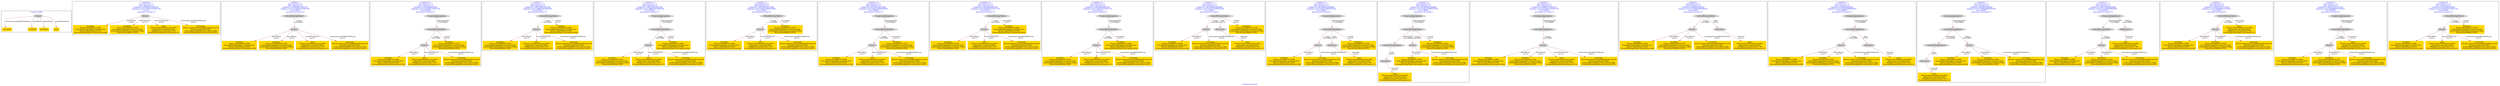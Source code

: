 digraph n0 {
fontcolor="blue"
remincross="true"
label="s03-ima-artists.xml"
subgraph cluster_0 {
label="1-correct model"
n2[style="filled",color="white",fillcolor="lightgray",label="Person1"];
n3[shape="plaintext",style="filled",fillcolor="gold",label="nationality"];
n4[shape="plaintext",style="filled",fillcolor="gold",label="birthDate"];
n5[shape="plaintext",style="filled",fillcolor="gold",label="deathDate"];
n6[shape="plaintext",style="filled",fillcolor="gold",label="name"];
}
subgraph cluster_1 {
label="candidate 0\nlink coherence:1.0\nnode coherence:1.0\nconfidence:0.6599093725663217\nmapping score:0.6783031241887739\ncost:4.0\n-precision:1.0-recall:1.0"
n8[style="filled",color="white",fillcolor="lightgray",label="Person1"];
n9[shape="plaintext",style="filled",fillcolor="gold",label="birthDate\n[Person,dateOfBirth,0.698]\n[CulturalHeritageObject,created,0.221]\n[Person,dateOfDeath,0.053]\n[CulturalHeritageObject,description,0.028]"];
n10[shape="plaintext",style="filled",fillcolor="gold",label="deathDate\n[Person,dateOfDeath,0.679]\n[CulturalHeritageObject,created,0.204]\n[CulturalHeritageObject,provenance,0.062]\n[Person,dateOfBirth,0.055]"];
n11[shape="plaintext",style="filled",fillcolor="gold",label="name\n[Person,nameOfThePerson,0.462]\n[Document,classLink,0.262]\n[WebResource,classLink,0.176]\n[CulturalHeritageObject,provenance,0.1]"];
n12[shape="plaintext",style="filled",fillcolor="gold",label="nationality\n[Person,countryAssociatedWithThePerson,0.8]\n[Concept,prefLabel,0.082]\n[CulturalHeritageObject,description,0.06]\n[CulturalHeritageObject,provenance,0.057]"];
}
subgraph cluster_2 {
label="candidate 1\nlink coherence:1.0\nnode coherence:1.0\nconfidence:0.6599093725663217\nmapping score:0.6783031241887739\ncost:4.99997\n-precision:0.8-recall:1.0"
n14[style="filled",color="white",fillcolor="lightgray",label="CulturalHeritageObject1"];
n15[style="filled",color="white",fillcolor="lightgray",label="Person1"];
n16[shape="plaintext",style="filled",fillcolor="gold",label="birthDate\n[Person,dateOfBirth,0.698]\n[CulturalHeritageObject,created,0.221]\n[Person,dateOfDeath,0.053]\n[CulturalHeritageObject,description,0.028]"];
n17[shape="plaintext",style="filled",fillcolor="gold",label="deathDate\n[Person,dateOfDeath,0.679]\n[CulturalHeritageObject,created,0.204]\n[CulturalHeritageObject,provenance,0.062]\n[Person,dateOfBirth,0.055]"];
n18[shape="plaintext",style="filled",fillcolor="gold",label="name\n[Person,nameOfThePerson,0.462]\n[Document,classLink,0.262]\n[WebResource,classLink,0.176]\n[CulturalHeritageObject,provenance,0.1]"];
n19[shape="plaintext",style="filled",fillcolor="gold",label="nationality\n[Person,countryAssociatedWithThePerson,0.8]\n[Concept,prefLabel,0.082]\n[CulturalHeritageObject,description,0.06]\n[CulturalHeritageObject,provenance,0.057]"];
}
subgraph cluster_3 {
label="candidate 10\nlink coherence:1.0\nnode coherence:1.0\nconfidence:0.54124664299052\nmapping score:0.5970822143301734\ncost:5.99996\n-precision:0.5-recall:0.75"
n21[style="filled",color="white",fillcolor="lightgray",label="CulturalHeritageObject1"];
n22[style="filled",color="white",fillcolor="lightgray",label="Person1"];
n23[style="filled",color="white",fillcolor="lightgray",label="EuropeanaAggregation1"];
n24[shape="plaintext",style="filled",fillcolor="gold",label="deathDate\n[Person,dateOfDeath,0.679]\n[CulturalHeritageObject,created,0.204]\n[CulturalHeritageObject,provenance,0.062]\n[Person,dateOfBirth,0.055]"];
n25[shape="plaintext",style="filled",fillcolor="gold",label="birthDate\n[Person,dateOfBirth,0.698]\n[CulturalHeritageObject,created,0.221]\n[Person,dateOfDeath,0.053]\n[CulturalHeritageObject,description,0.028]"];
n26[shape="plaintext",style="filled",fillcolor="gold",label="name\n[Person,nameOfThePerson,0.462]\n[Document,classLink,0.262]\n[WebResource,classLink,0.176]\n[CulturalHeritageObject,provenance,0.1]"];
n27[shape="plaintext",style="filled",fillcolor="gold",label="nationality\n[Person,countryAssociatedWithThePerson,0.8]\n[Concept,prefLabel,0.082]\n[CulturalHeritageObject,description,0.06]\n[CulturalHeritageObject,provenance,0.057]"];
}
subgraph cluster_4 {
label="candidate 11\nlink coherence:1.0\nnode coherence:1.0\nconfidence:0.5405729259487048\nmapping score:0.5968576419829016\ncost:4.99997\n-precision:0.6-recall:0.75"
n29[style="filled",color="white",fillcolor="lightgray",label="CulturalHeritageObject1"];
n30[style="filled",color="white",fillcolor="lightgray",label="Person1"];
n31[shape="plaintext",style="filled",fillcolor="gold",label="birthDate\n[Person,dateOfBirth,0.698]\n[CulturalHeritageObject,created,0.221]\n[Person,dateOfDeath,0.053]\n[CulturalHeritageObject,description,0.028]"];
n32[shape="plaintext",style="filled",fillcolor="gold",label="deathDate\n[Person,dateOfDeath,0.679]\n[CulturalHeritageObject,created,0.204]\n[CulturalHeritageObject,provenance,0.062]\n[Person,dateOfBirth,0.055]"];
n33[shape="plaintext",style="filled",fillcolor="gold",label="name\n[Person,nameOfThePerson,0.462]\n[Document,classLink,0.262]\n[WebResource,classLink,0.176]\n[CulturalHeritageObject,provenance,0.1]"];
n34[shape="plaintext",style="filled",fillcolor="gold",label="nationality\n[Person,countryAssociatedWithThePerson,0.8]\n[Concept,prefLabel,0.082]\n[CulturalHeritageObject,description,0.06]\n[CulturalHeritageObject,provenance,0.057]"];
}
subgraph cluster_5 {
label="candidate 12\nlink coherence:1.0\nnode coherence:1.0\nconfidence:0.5405729259487048\nmapping score:0.5968576419829016\ncost:5.99996\n-precision:0.5-recall:0.75"
n36[style="filled",color="white",fillcolor="lightgray",label="CulturalHeritageObject1"];
n37[style="filled",color="white",fillcolor="lightgray",label="Person1"];
n38[style="filled",color="white",fillcolor="lightgray",label="EuropeanaAggregation1"];
n39[shape="plaintext",style="filled",fillcolor="gold",label="birthDate\n[Person,dateOfBirth,0.698]\n[CulturalHeritageObject,created,0.221]\n[Person,dateOfDeath,0.053]\n[CulturalHeritageObject,description,0.028]"];
n40[shape="plaintext",style="filled",fillcolor="gold",label="deathDate\n[Person,dateOfDeath,0.679]\n[CulturalHeritageObject,created,0.204]\n[CulturalHeritageObject,provenance,0.062]\n[Person,dateOfBirth,0.055]"];
n41[shape="plaintext",style="filled",fillcolor="gold",label="name\n[Person,nameOfThePerson,0.462]\n[Document,classLink,0.262]\n[WebResource,classLink,0.176]\n[CulturalHeritageObject,provenance,0.1]"];
n42[shape="plaintext",style="filled",fillcolor="gold",label="nationality\n[Person,countryAssociatedWithThePerson,0.8]\n[Concept,prefLabel,0.082]\n[CulturalHeritageObject,description,0.06]\n[CulturalHeritageObject,provenance,0.057]"];
}
subgraph cluster_6 {
label="candidate 13\nlink coherence:1.0\nnode coherence:1.0\nconfidence:0.5057001598748091\nmapping score:0.5852333866249363\ncost:4.99997\n-precision:0.6-recall:0.75"
n44[style="filled",color="white",fillcolor="lightgray",label="CulturalHeritageObject1"];
n45[style="filled",color="white",fillcolor="lightgray",label="Person1"];
n46[shape="plaintext",style="filled",fillcolor="gold",label="deathDate\n[Person,dateOfDeath,0.679]\n[CulturalHeritageObject,created,0.204]\n[CulturalHeritageObject,provenance,0.062]\n[Person,dateOfBirth,0.055]"];
n47[shape="plaintext",style="filled",fillcolor="gold",label="birthDate\n[Person,dateOfBirth,0.698]\n[CulturalHeritageObject,created,0.221]\n[Person,dateOfDeath,0.053]\n[CulturalHeritageObject,description,0.028]"];
n48[shape="plaintext",style="filled",fillcolor="gold",label="name\n[Person,nameOfThePerson,0.462]\n[Document,classLink,0.262]\n[WebResource,classLink,0.176]\n[CulturalHeritageObject,provenance,0.1]"];
n49[shape="plaintext",style="filled",fillcolor="gold",label="nationality\n[Person,countryAssociatedWithThePerson,0.8]\n[Concept,prefLabel,0.082]\n[CulturalHeritageObject,description,0.06]\n[CulturalHeritageObject,provenance,0.057]"];
}
subgraph cluster_7 {
label="candidate 14\nlink coherence:1.0\nnode coherence:1.0\nconfidence:0.5057001598748091\nmapping score:0.5852333866249363\ncost:5.99996\n-precision:0.5-recall:0.75"
n51[style="filled",color="white",fillcolor="lightgray",label="CulturalHeritageObject1"];
n52[style="filled",color="white",fillcolor="lightgray",label="Person1"];
n53[style="filled",color="white",fillcolor="lightgray",label="EuropeanaAggregation1"];
n54[shape="plaintext",style="filled",fillcolor="gold",label="deathDate\n[Person,dateOfDeath,0.679]\n[CulturalHeritageObject,created,0.204]\n[CulturalHeritageObject,provenance,0.062]\n[Person,dateOfBirth,0.055]"];
n55[shape="plaintext",style="filled",fillcolor="gold",label="birthDate\n[Person,dateOfBirth,0.698]\n[CulturalHeritageObject,created,0.221]\n[Person,dateOfDeath,0.053]\n[CulturalHeritageObject,description,0.028]"];
n56[shape="plaintext",style="filled",fillcolor="gold",label="name\n[Person,nameOfThePerson,0.462]\n[Document,classLink,0.262]\n[WebResource,classLink,0.176]\n[CulturalHeritageObject,provenance,0.1]"];
n57[shape="plaintext",style="filled",fillcolor="gold",label="nationality\n[Person,countryAssociatedWithThePerson,0.8]\n[Concept,prefLabel,0.082]\n[CulturalHeritageObject,description,0.06]\n[CulturalHeritageObject,provenance,0.057]"];
}
subgraph cluster_8 {
label="candidate 15\nlink coherence:1.0\nnode coherence:1.0\nconfidence:0.492392569485152\nmapping score:0.5807975231617174\ncost:4.99997\n-precision:0.6-recall:0.75"
n59[style="filled",color="white",fillcolor="lightgray",label="CulturalHeritageObject1"];
n60[style="filled",color="white",fillcolor="lightgray",label="Person1"];
n61[shape="plaintext",style="filled",fillcolor="gold",label="birthDate\n[Person,dateOfBirth,0.698]\n[CulturalHeritageObject,created,0.221]\n[Person,dateOfDeath,0.053]\n[CulturalHeritageObject,description,0.028]"];
n62[shape="plaintext",style="filled",fillcolor="gold",label="deathDate\n[Person,dateOfDeath,0.679]\n[CulturalHeritageObject,created,0.204]\n[CulturalHeritageObject,provenance,0.062]\n[Person,dateOfBirth,0.055]"];
n63[shape="plaintext",style="filled",fillcolor="gold",label="name\n[Person,nameOfThePerson,0.462]\n[Document,classLink,0.262]\n[WebResource,classLink,0.176]\n[CulturalHeritageObject,provenance,0.1]"];
n64[shape="plaintext",style="filled",fillcolor="gold",label="nationality\n[Person,countryAssociatedWithThePerson,0.8]\n[Concept,prefLabel,0.082]\n[CulturalHeritageObject,description,0.06]\n[CulturalHeritageObject,provenance,0.057]"];
}
subgraph cluster_9 {
label="candidate 16\nlink coherence:1.0\nnode coherence:1.0\nconfidence:0.492392569485152\nmapping score:0.5807975231617174\ncost:5.99996\n-precision:0.5-recall:0.75"
n66[style="filled",color="white",fillcolor="lightgray",label="CulturalHeritageObject1"];
n67[style="filled",color="white",fillcolor="lightgray",label="Person1"];
n68[style="filled",color="white",fillcolor="lightgray",label="EuropeanaAggregation1"];
n69[shape="plaintext",style="filled",fillcolor="gold",label="birthDate\n[Person,dateOfBirth,0.698]\n[CulturalHeritageObject,created,0.221]\n[Person,dateOfDeath,0.053]\n[CulturalHeritageObject,description,0.028]"];
n70[shape="plaintext",style="filled",fillcolor="gold",label="deathDate\n[Person,dateOfDeath,0.679]\n[CulturalHeritageObject,created,0.204]\n[CulturalHeritageObject,provenance,0.062]\n[Person,dateOfBirth,0.055]"];
n71[shape="plaintext",style="filled",fillcolor="gold",label="name\n[Person,nameOfThePerson,0.462]\n[Document,classLink,0.262]\n[WebResource,classLink,0.176]\n[CulturalHeritageObject,provenance,0.1]"];
n72[shape="plaintext",style="filled",fillcolor="gold",label="nationality\n[Person,countryAssociatedWithThePerson,0.8]\n[Concept,prefLabel,0.082]\n[CulturalHeritageObject,description,0.06]\n[CulturalHeritageObject,provenance,0.057]"];
}
subgraph cluster_10 {
label="candidate 17\nlink coherence:1.0\nnode coherence:1.0\nconfidence:0.49116654022869843\nmapping score:0.5387221800762328\ncost:5.99997\n-precision:0.33-recall:0.5"
n74[style="filled",color="white",fillcolor="lightgray",label="CulturalHeritageObject1"];
n75[style="filled",color="white",fillcolor="lightgray",label="Person1"];
n76[style="filled",color="white",fillcolor="lightgray",label="Document1"];
n77[shape="plaintext",style="filled",fillcolor="gold",label="deathDate\n[Person,dateOfDeath,0.679]\n[CulturalHeritageObject,created,0.204]\n[CulturalHeritageObject,provenance,0.062]\n[Person,dateOfBirth,0.055]"];
n78[shape="plaintext",style="filled",fillcolor="gold",label="birthDate\n[Person,dateOfBirth,0.698]\n[CulturalHeritageObject,created,0.221]\n[Person,dateOfDeath,0.053]\n[CulturalHeritageObject,description,0.028]"];
n79[shape="plaintext",style="filled",fillcolor="gold",label="name\n[Person,nameOfThePerson,0.462]\n[Document,classLink,0.262]\n[WebResource,classLink,0.176]\n[CulturalHeritageObject,provenance,0.1]"];
n80[shape="plaintext",style="filled",fillcolor="gold",label="nationality\n[Person,countryAssociatedWithThePerson,0.8]\n[Concept,prefLabel,0.082]\n[CulturalHeritageObject,description,0.06]\n[CulturalHeritageObject,provenance,0.057]"];
}
subgraph cluster_11 {
label="candidate 18\nlink coherence:1.0\nnode coherence:1.0\nconfidence:0.49116654022869843\nmapping score:0.5387221800762328\ncost:6.99996\n-precision:0.29-recall:0.5"
n82[style="filled",color="white",fillcolor="lightgray",label="CulturalHeritageObject1"];
n83[style="filled",color="white",fillcolor="lightgray",label="Person1"];
n84[style="filled",color="white",fillcolor="lightgray",label="Document1"];
n85[style="filled",color="white",fillcolor="lightgray",label="EuropeanaAggregation1"];
n86[shape="plaintext",style="filled",fillcolor="gold",label="deathDate\n[Person,dateOfDeath,0.679]\n[CulturalHeritageObject,created,0.204]\n[CulturalHeritageObject,provenance,0.062]\n[Person,dateOfBirth,0.055]"];
n87[shape="plaintext",style="filled",fillcolor="gold",label="birthDate\n[Person,dateOfBirth,0.698]\n[CulturalHeritageObject,created,0.221]\n[Person,dateOfDeath,0.053]\n[CulturalHeritageObject,description,0.028]"];
n88[shape="plaintext",style="filled",fillcolor="gold",label="name\n[Person,nameOfThePerson,0.462]\n[Document,classLink,0.262]\n[WebResource,classLink,0.176]\n[CulturalHeritageObject,provenance,0.1]"];
n89[shape="plaintext",style="filled",fillcolor="gold",label="nationality\n[Person,countryAssociatedWithThePerson,0.8]\n[Concept,prefLabel,0.082]\n[CulturalHeritageObject,description,0.06]\n[CulturalHeritageObject,provenance,0.057]"];
}
subgraph cluster_12 {
label="candidate 19\nlink coherence:1.0\nnode coherence:1.0\nconfidence:0.49116654022869843\nmapping score:0.5387221800762328\ncost:7.99995\n-precision:0.25-recall:0.5"
n91[style="filled",color="white",fillcolor="lightgray",label="CulturalHeritageObject1"];
n92[style="filled",color="white",fillcolor="lightgray",label="CulturalHeritageObject2"];
n93[style="filled",color="white",fillcolor="lightgray",label="Person1"];
n94[style="filled",color="white",fillcolor="lightgray",label="Document2"];
n95[style="filled",color="white",fillcolor="lightgray",label="EuropeanaAggregation1"];
n96[shape="plaintext",style="filled",fillcolor="gold",label="name\n[Person,nameOfThePerson,0.462]\n[Document,classLink,0.262]\n[WebResource,classLink,0.176]\n[CulturalHeritageObject,provenance,0.1]"];
n97[shape="plaintext",style="filled",fillcolor="gold",label="deathDate\n[Person,dateOfDeath,0.679]\n[CulturalHeritageObject,created,0.204]\n[CulturalHeritageObject,provenance,0.062]\n[Person,dateOfBirth,0.055]"];
n98[shape="plaintext",style="filled",fillcolor="gold",label="birthDate\n[Person,dateOfBirth,0.698]\n[CulturalHeritageObject,created,0.221]\n[Person,dateOfDeath,0.053]\n[CulturalHeritageObject,description,0.028]"];
n99[shape="plaintext",style="filled",fillcolor="gold",label="nationality\n[Person,countryAssociatedWithThePerson,0.8]\n[Concept,prefLabel,0.082]\n[CulturalHeritageObject,description,0.06]\n[CulturalHeritageObject,provenance,0.057]"];
}
subgraph cluster_13 {
label="candidate 2\nlink coherence:1.0\nnode coherence:1.0\nconfidence:0.6599093725663217\nmapping score:0.6783031241887739\ncost:5.99996\n-precision:0.67-recall:1.0"
n101[style="filled",color="white",fillcolor="lightgray",label="CulturalHeritageObject1"];
n102[style="filled",color="white",fillcolor="lightgray",label="Person1"];
n103[style="filled",color="white",fillcolor="lightgray",label="EuropeanaAggregation1"];
n104[shape="plaintext",style="filled",fillcolor="gold",label="birthDate\n[Person,dateOfBirth,0.698]\n[CulturalHeritageObject,created,0.221]\n[Person,dateOfDeath,0.053]\n[CulturalHeritageObject,description,0.028]"];
n105[shape="plaintext",style="filled",fillcolor="gold",label="deathDate\n[Person,dateOfDeath,0.679]\n[CulturalHeritageObject,created,0.204]\n[CulturalHeritageObject,provenance,0.062]\n[Person,dateOfBirth,0.055]"];
n106[shape="plaintext",style="filled",fillcolor="gold",label="name\n[Person,nameOfThePerson,0.462]\n[Document,classLink,0.262]\n[WebResource,classLink,0.176]\n[CulturalHeritageObject,provenance,0.1]"];
n107[shape="plaintext",style="filled",fillcolor="gold",label="nationality\n[Person,countryAssociatedWithThePerson,0.8]\n[Concept,prefLabel,0.082]\n[CulturalHeritageObject,description,0.06]\n[CulturalHeritageObject,provenance,0.057]"];
}
subgraph cluster_14 {
label="candidate 3\nlink coherence:1.0\nnode coherence:1.0\nconfidence:0.6098292698045\nmapping score:0.6199430899348334\ncost:5.99997\n-precision:0.5-recall:0.75"
n109[style="filled",color="white",fillcolor="lightgray",label="CulturalHeritageObject1"];
n110[style="filled",color="white",fillcolor="lightgray",label="Person1"];
n111[style="filled",color="white",fillcolor="lightgray",label="Document1"];
n112[shape="plaintext",style="filled",fillcolor="gold",label="birthDate\n[Person,dateOfBirth,0.698]\n[CulturalHeritageObject,created,0.221]\n[Person,dateOfDeath,0.053]\n[CulturalHeritageObject,description,0.028]"];
n113[shape="plaintext",style="filled",fillcolor="gold",label="deathDate\n[Person,dateOfDeath,0.679]\n[CulturalHeritageObject,created,0.204]\n[CulturalHeritageObject,provenance,0.062]\n[Person,dateOfBirth,0.055]"];
n114[shape="plaintext",style="filled",fillcolor="gold",label="name\n[Person,nameOfThePerson,0.462]\n[Document,classLink,0.262]\n[WebResource,classLink,0.176]\n[CulturalHeritageObject,provenance,0.1]"];
n115[shape="plaintext",style="filled",fillcolor="gold",label="nationality\n[Person,countryAssociatedWithThePerson,0.8]\n[Concept,prefLabel,0.082]\n[CulturalHeritageObject,description,0.06]\n[CulturalHeritageObject,provenance,0.057]"];
}
subgraph cluster_15 {
label="candidate 4\nlink coherence:1.0\nnode coherence:1.0\nconfidence:0.6098292698045\nmapping score:0.6199430899348334\ncost:6.99996\n-precision:0.43-recall:0.75"
n117[style="filled",color="white",fillcolor="lightgray",label="CulturalHeritageObject1"];
n118[style="filled",color="white",fillcolor="lightgray",label="Person1"];
n119[style="filled",color="white",fillcolor="lightgray",label="Document1"];
n120[style="filled",color="white",fillcolor="lightgray",label="EuropeanaAggregation1"];
n121[shape="plaintext",style="filled",fillcolor="gold",label="birthDate\n[Person,dateOfBirth,0.698]\n[CulturalHeritageObject,created,0.221]\n[Person,dateOfDeath,0.053]\n[CulturalHeritageObject,description,0.028]"];
n122[shape="plaintext",style="filled",fillcolor="gold",label="deathDate\n[Person,dateOfDeath,0.679]\n[CulturalHeritageObject,created,0.204]\n[CulturalHeritageObject,provenance,0.062]\n[Person,dateOfBirth,0.055]"];
n123[shape="plaintext",style="filled",fillcolor="gold",label="name\n[Person,nameOfThePerson,0.462]\n[Document,classLink,0.262]\n[WebResource,classLink,0.176]\n[CulturalHeritageObject,provenance,0.1]"];
n124[shape="plaintext",style="filled",fillcolor="gold",label="nationality\n[Person,countryAssociatedWithThePerson,0.8]\n[Concept,prefLabel,0.082]\n[CulturalHeritageObject,description,0.06]\n[CulturalHeritageObject,provenance,0.057]"];
}
subgraph cluster_16 {
label="candidate 5\nlink coherence:1.0\nnode coherence:1.0\nconfidence:0.6098292698045\nmapping score:0.6199430899348334\ncost:7.99995\n-precision:0.38-recall:0.75"
n126[style="filled",color="white",fillcolor="lightgray",label="CulturalHeritageObject1"];
n127[style="filled",color="white",fillcolor="lightgray",label="CulturalHeritageObject2"];
n128[style="filled",color="white",fillcolor="lightgray",label="Person1"];
n129[style="filled",color="white",fillcolor="lightgray",label="Document2"];
n130[style="filled",color="white",fillcolor="lightgray",label="EuropeanaAggregation1"];
n131[shape="plaintext",style="filled",fillcolor="gold",label="name\n[Person,nameOfThePerson,0.462]\n[Document,classLink,0.262]\n[WebResource,classLink,0.176]\n[CulturalHeritageObject,provenance,0.1]"];
n132[shape="plaintext",style="filled",fillcolor="gold",label="birthDate\n[Person,dateOfBirth,0.698]\n[CulturalHeritageObject,created,0.221]\n[Person,dateOfDeath,0.053]\n[CulturalHeritageObject,description,0.028]"];
n133[shape="plaintext",style="filled",fillcolor="gold",label="deathDate\n[Person,dateOfDeath,0.679]\n[CulturalHeritageObject,created,0.204]\n[CulturalHeritageObject,provenance,0.062]\n[Person,dateOfBirth,0.055]"];
n134[shape="plaintext",style="filled",fillcolor="gold",label="nationality\n[Person,countryAssociatedWithThePerson,0.8]\n[Concept,prefLabel,0.082]\n[CulturalHeritageObject,description,0.06]\n[CulturalHeritageObject,provenance,0.057]"];
}
subgraph cluster_17 {
label="candidate 6\nlink coherence:1.0\nnode coherence:1.0\nconfidence:0.5883728484834888\nmapping score:0.6127909494944963\ncost:6.99995\n-precision:0.43-recall:0.75"
n136[style="filled",color="white",fillcolor="lightgray",label="CulturalHeritageObject1"];
n137[style="filled",color="white",fillcolor="lightgray",label="Person1"];
n138[style="filled",color="white",fillcolor="lightgray",label="EuropeanaAggregation1"];
n139[style="filled",color="white",fillcolor="lightgray",label="WebResource1"];
n140[shape="plaintext",style="filled",fillcolor="gold",label="birthDate\n[Person,dateOfBirth,0.698]\n[CulturalHeritageObject,created,0.221]\n[Person,dateOfDeath,0.053]\n[CulturalHeritageObject,description,0.028]"];
n141[shape="plaintext",style="filled",fillcolor="gold",label="deathDate\n[Person,dateOfDeath,0.679]\n[CulturalHeritageObject,created,0.204]\n[CulturalHeritageObject,provenance,0.062]\n[Person,dateOfBirth,0.055]"];
n142[shape="plaintext",style="filled",fillcolor="gold",label="nationality\n[Person,countryAssociatedWithThePerson,0.8]\n[Concept,prefLabel,0.082]\n[CulturalHeritageObject,description,0.06]\n[CulturalHeritageObject,provenance,0.057]"];
n143[shape="plaintext",style="filled",fillcolor="gold",label="name\n[Person,nameOfThePerson,0.462]\n[Document,classLink,0.262]\n[WebResource,classLink,0.176]\n[CulturalHeritageObject,provenance,0.1]"];
}
subgraph cluster_18 {
label="candidate 7\nlink coherence:1.0\nnode coherence:1.0\nconfidence:0.5692252321101435\nmapping score:0.6064084107033811\ncost:4.99997\n-precision:0.6-recall:0.75"
n145[style="filled",color="white",fillcolor="lightgray",label="CulturalHeritageObject1"];
n146[style="filled",color="white",fillcolor="lightgray",label="Person1"];
n147[shape="plaintext",style="filled",fillcolor="gold",label="name\n[Person,nameOfThePerson,0.462]\n[Document,classLink,0.262]\n[WebResource,classLink,0.176]\n[CulturalHeritageObject,provenance,0.1]"];
n148[shape="plaintext",style="filled",fillcolor="gold",label="birthDate\n[Person,dateOfBirth,0.698]\n[CulturalHeritageObject,created,0.221]\n[Person,dateOfDeath,0.053]\n[CulturalHeritageObject,description,0.028]"];
n149[shape="plaintext",style="filled",fillcolor="gold",label="deathDate\n[Person,dateOfDeath,0.679]\n[CulturalHeritageObject,created,0.204]\n[CulturalHeritageObject,provenance,0.062]\n[Person,dateOfBirth,0.055]"];
n150[shape="plaintext",style="filled",fillcolor="gold",label="nationality\n[Person,countryAssociatedWithThePerson,0.8]\n[Concept,prefLabel,0.082]\n[CulturalHeritageObject,description,0.06]\n[CulturalHeritageObject,provenance,0.057]"];
}
subgraph cluster_19 {
label="candidate 8\nlink coherence:1.0\nnode coherence:1.0\nconfidence:0.5692252321101435\nmapping score:0.6064084107033811\ncost:5.99996\n-precision:0.5-recall:0.75"
n152[style="filled",color="white",fillcolor="lightgray",label="CulturalHeritageObject1"];
n153[style="filled",color="white",fillcolor="lightgray",label="Person1"];
n154[style="filled",color="white",fillcolor="lightgray",label="EuropeanaAggregation1"];
n155[shape="plaintext",style="filled",fillcolor="gold",label="name\n[Person,nameOfThePerson,0.462]\n[Document,classLink,0.262]\n[WebResource,classLink,0.176]\n[CulturalHeritageObject,provenance,0.1]"];
n156[shape="plaintext",style="filled",fillcolor="gold",label="birthDate\n[Person,dateOfBirth,0.698]\n[CulturalHeritageObject,created,0.221]\n[Person,dateOfDeath,0.053]\n[CulturalHeritageObject,description,0.028]"];
n157[shape="plaintext",style="filled",fillcolor="gold",label="deathDate\n[Person,dateOfDeath,0.679]\n[CulturalHeritageObject,created,0.204]\n[CulturalHeritageObject,provenance,0.062]\n[Person,dateOfBirth,0.055]"];
n158[shape="plaintext",style="filled",fillcolor="gold",label="nationality\n[Person,countryAssociatedWithThePerson,0.8]\n[Concept,prefLabel,0.082]\n[CulturalHeritageObject,description,0.06]\n[CulturalHeritageObject,provenance,0.057]"];
}
subgraph cluster_20 {
label="candidate 9\nlink coherence:1.0\nnode coherence:1.0\nconfidence:0.54124664299052\nmapping score:0.5970822143301734\ncost:4.99997\n-precision:0.6-recall:0.75"
n160[style="filled",color="white",fillcolor="lightgray",label="CulturalHeritageObject1"];
n161[style="filled",color="white",fillcolor="lightgray",label="Person1"];
n162[shape="plaintext",style="filled",fillcolor="gold",label="deathDate\n[Person,dateOfDeath,0.679]\n[CulturalHeritageObject,created,0.204]\n[CulturalHeritageObject,provenance,0.062]\n[Person,dateOfBirth,0.055]"];
n163[shape="plaintext",style="filled",fillcolor="gold",label="birthDate\n[Person,dateOfBirth,0.698]\n[CulturalHeritageObject,created,0.221]\n[Person,dateOfDeath,0.053]\n[CulturalHeritageObject,description,0.028]"];
n164[shape="plaintext",style="filled",fillcolor="gold",label="name\n[Person,nameOfThePerson,0.462]\n[Document,classLink,0.262]\n[WebResource,classLink,0.176]\n[CulturalHeritageObject,provenance,0.1]"];
n165[shape="plaintext",style="filled",fillcolor="gold",label="nationality\n[Person,countryAssociatedWithThePerson,0.8]\n[Concept,prefLabel,0.082]\n[CulturalHeritageObject,description,0.06]\n[CulturalHeritageObject,provenance,0.057]"];
}
n2 -> n3[color="brown",fontcolor="black",label="countryAssociatedWithThePerson"]
n2 -> n4[color="brown",fontcolor="black",label="dateOfBirth"]
n2 -> n5[color="brown",fontcolor="black",label="dateOfDeath"]
n2 -> n6[color="brown",fontcolor="black",label="nameOfThePerson"]
n8 -> n9[color="brown",fontcolor="black",label="dateOfBirth\nw=1.0"]
n8 -> n10[color="brown",fontcolor="black",label="dateOfDeath\nw=1.0"]
n8 -> n11[color="brown",fontcolor="black",label="nameOfThePerson\nw=1.0"]
n8 -> n12[color="brown",fontcolor="black",label="countryAssociatedWithThePerson\nw=1.0"]
n14 -> n15[color="brown",fontcolor="black",label="creator\nw=0.99997"]
n15 -> n16[color="brown",fontcolor="black",label="dateOfBirth\nw=1.0"]
n15 -> n17[color="brown",fontcolor="black",label="dateOfDeath\nw=1.0"]
n15 -> n18[color="brown",fontcolor="black",label="nameOfThePerson\nw=1.0"]
n15 -> n19[color="brown",fontcolor="black",label="countryAssociatedWithThePerson\nw=1.0"]
n21 -> n22[color="brown",fontcolor="black",label="creator\nw=0.99997"]
n23 -> n21[color="brown",fontcolor="black",label="aggregatedCHO\nw=0.99999"]
n21 -> n24[color="brown",fontcolor="black",label="created\nw=1.0"]
n22 -> n25[color="brown",fontcolor="black",label="dateOfBirth\nw=1.0"]
n22 -> n26[color="brown",fontcolor="black",label="nameOfThePerson\nw=1.0"]
n22 -> n27[color="brown",fontcolor="black",label="countryAssociatedWithThePerson\nw=1.0"]
n29 -> n30[color="brown",fontcolor="black",label="creator\nw=0.99997"]
n29 -> n31[color="brown",fontcolor="black",label="created\nw=1.0"]
n30 -> n32[color="brown",fontcolor="black",label="dateOfDeath\nw=1.0"]
n30 -> n33[color="brown",fontcolor="black",label="nameOfThePerson\nw=1.0"]
n30 -> n34[color="brown",fontcolor="black",label="countryAssociatedWithThePerson\nw=1.0"]
n36 -> n37[color="brown",fontcolor="black",label="creator\nw=0.99997"]
n38 -> n36[color="brown",fontcolor="black",label="aggregatedCHO\nw=0.99999"]
n36 -> n39[color="brown",fontcolor="black",label="created\nw=1.0"]
n37 -> n40[color="brown",fontcolor="black",label="dateOfDeath\nw=1.0"]
n37 -> n41[color="brown",fontcolor="black",label="nameOfThePerson\nw=1.0"]
n37 -> n42[color="brown",fontcolor="black",label="countryAssociatedWithThePerson\nw=1.0"]
n44 -> n45[color="brown",fontcolor="black",label="creator\nw=0.99997"]
n44 -> n46[color="brown",fontcolor="black",label="provenance\nw=1.0"]
n45 -> n47[color="brown",fontcolor="black",label="dateOfBirth\nw=1.0"]
n45 -> n48[color="brown",fontcolor="black",label="nameOfThePerson\nw=1.0"]
n45 -> n49[color="brown",fontcolor="black",label="countryAssociatedWithThePerson\nw=1.0"]
n51 -> n52[color="brown",fontcolor="black",label="creator\nw=0.99997"]
n53 -> n51[color="brown",fontcolor="black",label="aggregatedCHO\nw=0.99999"]
n51 -> n54[color="brown",fontcolor="black",label="provenance\nw=1.0"]
n52 -> n55[color="brown",fontcolor="black",label="dateOfBirth\nw=1.0"]
n52 -> n56[color="brown",fontcolor="black",label="nameOfThePerson\nw=1.0"]
n52 -> n57[color="brown",fontcolor="black",label="countryAssociatedWithThePerson\nw=1.0"]
n59 -> n60[color="brown",fontcolor="black",label="creator\nw=0.99997"]
n59 -> n61[color="brown",fontcolor="black",label="description\nw=1.0"]
n60 -> n62[color="brown",fontcolor="black",label="dateOfDeath\nw=1.0"]
n60 -> n63[color="brown",fontcolor="black",label="nameOfThePerson\nw=1.0"]
n60 -> n64[color="brown",fontcolor="black",label="countryAssociatedWithThePerson\nw=1.0"]
n66 -> n67[color="brown",fontcolor="black",label="creator\nw=0.99997"]
n68 -> n66[color="brown",fontcolor="black",label="aggregatedCHO\nw=0.99999"]
n66 -> n69[color="brown",fontcolor="black",label="description\nw=1.0"]
n67 -> n70[color="brown",fontcolor="black",label="dateOfDeath\nw=1.0"]
n67 -> n71[color="brown",fontcolor="black",label="nameOfThePerson\nw=1.0"]
n67 -> n72[color="brown",fontcolor="black",label="countryAssociatedWithThePerson\nw=1.0"]
n74 -> n75[color="brown",fontcolor="black",label="creator\nw=0.99997"]
n74 -> n76[color="brown",fontcolor="black",label="page\nw=1.0"]
n74 -> n77[color="brown",fontcolor="black",label="created\nw=1.0"]
n75 -> n78[color="brown",fontcolor="black",label="dateOfBirth\nw=1.0"]
n76 -> n79[color="brown",fontcolor="black",label="classLink\nw=1.0"]
n75 -> n80[color="brown",fontcolor="black",label="countryAssociatedWithThePerson\nw=1.0"]
n82 -> n83[color="brown",fontcolor="black",label="creator\nw=0.99997"]
n82 -> n84[color="brown",fontcolor="black",label="page\nw=1.0"]
n85 -> n82[color="brown",fontcolor="black",label="aggregatedCHO\nw=0.99999"]
n82 -> n86[color="brown",fontcolor="black",label="created\nw=1.0"]
n83 -> n87[color="brown",fontcolor="black",label="dateOfBirth\nw=1.0"]
n84 -> n88[color="brown",fontcolor="black",label="classLink\nw=1.0"]
n83 -> n89[color="brown",fontcolor="black",label="countryAssociatedWithThePerson\nw=1.0"]
n91 -> n92[color="brown",fontcolor="black",label="isRelatedTo\nw=0.99999"]
n91 -> n93[color="brown",fontcolor="black",label="creator\nw=0.99997"]
n92 -> n94[color="brown",fontcolor="black",label="page\nw=1.0"]
n95 -> n91[color="brown",fontcolor="black",label="aggregatedCHO\nw=0.99999"]
n94 -> n96[color="brown",fontcolor="black",label="classLink\nw=1.0"]
n91 -> n97[color="brown",fontcolor="black",label="created\nw=1.0"]
n93 -> n98[color="brown",fontcolor="black",label="dateOfBirth\nw=1.0"]
n93 -> n99[color="brown",fontcolor="black",label="countryAssociatedWithThePerson\nw=1.0"]
n101 -> n102[color="brown",fontcolor="black",label="creator\nw=0.99997"]
n103 -> n101[color="brown",fontcolor="black",label="aggregatedCHO\nw=0.99999"]
n102 -> n104[color="brown",fontcolor="black",label="dateOfBirth\nw=1.0"]
n102 -> n105[color="brown",fontcolor="black",label="dateOfDeath\nw=1.0"]
n102 -> n106[color="brown",fontcolor="black",label="nameOfThePerson\nw=1.0"]
n102 -> n107[color="brown",fontcolor="black",label="countryAssociatedWithThePerson\nw=1.0"]
n109 -> n110[color="brown",fontcolor="black",label="creator\nw=0.99997"]
n109 -> n111[color="brown",fontcolor="black",label="page\nw=1.0"]
n110 -> n112[color="brown",fontcolor="black",label="dateOfBirth\nw=1.0"]
n110 -> n113[color="brown",fontcolor="black",label="dateOfDeath\nw=1.0"]
n111 -> n114[color="brown",fontcolor="black",label="classLink\nw=1.0"]
n110 -> n115[color="brown",fontcolor="black",label="countryAssociatedWithThePerson\nw=1.0"]
n117 -> n118[color="brown",fontcolor="black",label="creator\nw=0.99997"]
n117 -> n119[color="brown",fontcolor="black",label="page\nw=1.0"]
n120 -> n117[color="brown",fontcolor="black",label="aggregatedCHO\nw=0.99999"]
n118 -> n121[color="brown",fontcolor="black",label="dateOfBirth\nw=1.0"]
n118 -> n122[color="brown",fontcolor="black",label="dateOfDeath\nw=1.0"]
n119 -> n123[color="brown",fontcolor="black",label="classLink\nw=1.0"]
n118 -> n124[color="brown",fontcolor="black",label="countryAssociatedWithThePerson\nw=1.0"]
n126 -> n127[color="brown",fontcolor="black",label="isRelatedTo\nw=0.99999"]
n126 -> n128[color="brown",fontcolor="black",label="creator\nw=0.99997"]
n127 -> n129[color="brown",fontcolor="black",label="page\nw=1.0"]
n130 -> n126[color="brown",fontcolor="black",label="aggregatedCHO\nw=0.99999"]
n129 -> n131[color="brown",fontcolor="black",label="classLink\nw=1.0"]
n128 -> n132[color="brown",fontcolor="black",label="dateOfBirth\nw=1.0"]
n128 -> n133[color="brown",fontcolor="black",label="dateOfDeath\nw=1.0"]
n128 -> n134[color="brown",fontcolor="black",label="countryAssociatedWithThePerson\nw=1.0"]
n136 -> n137[color="brown",fontcolor="black",label="creator\nw=0.99997"]
n138 -> n136[color="brown",fontcolor="black",label="aggregatedCHO\nw=0.99999"]
n138 -> n139[color="brown",fontcolor="black",label="hasView\nw=0.99999"]
n137 -> n140[color="brown",fontcolor="black",label="dateOfBirth\nw=1.0"]
n137 -> n141[color="brown",fontcolor="black",label="dateOfDeath\nw=1.0"]
n137 -> n142[color="brown",fontcolor="black",label="countryAssociatedWithThePerson\nw=1.0"]
n139 -> n143[color="brown",fontcolor="black",label="classLink\nw=1.0"]
n145 -> n146[color="brown",fontcolor="black",label="creator\nw=0.99997"]
n145 -> n147[color="brown",fontcolor="black",label="provenance\nw=1.0"]
n146 -> n148[color="brown",fontcolor="black",label="dateOfBirth\nw=1.0"]
n146 -> n149[color="brown",fontcolor="black",label="dateOfDeath\nw=1.0"]
n146 -> n150[color="brown",fontcolor="black",label="countryAssociatedWithThePerson\nw=1.0"]
n152 -> n153[color="brown",fontcolor="black",label="creator\nw=0.99997"]
n154 -> n152[color="brown",fontcolor="black",label="aggregatedCHO\nw=0.99999"]
n152 -> n155[color="brown",fontcolor="black",label="provenance\nw=1.0"]
n153 -> n156[color="brown",fontcolor="black",label="dateOfBirth\nw=1.0"]
n153 -> n157[color="brown",fontcolor="black",label="dateOfDeath\nw=1.0"]
n153 -> n158[color="brown",fontcolor="black",label="countryAssociatedWithThePerson\nw=1.0"]
n160 -> n161[color="brown",fontcolor="black",label="creator\nw=0.99997"]
n160 -> n162[color="brown",fontcolor="black",label="created\nw=1.0"]
n161 -> n163[color="brown",fontcolor="black",label="dateOfBirth\nw=1.0"]
n161 -> n164[color="brown",fontcolor="black",label="nameOfThePerson\nw=1.0"]
n161 -> n165[color="brown",fontcolor="black",label="countryAssociatedWithThePerson\nw=1.0"]
}
